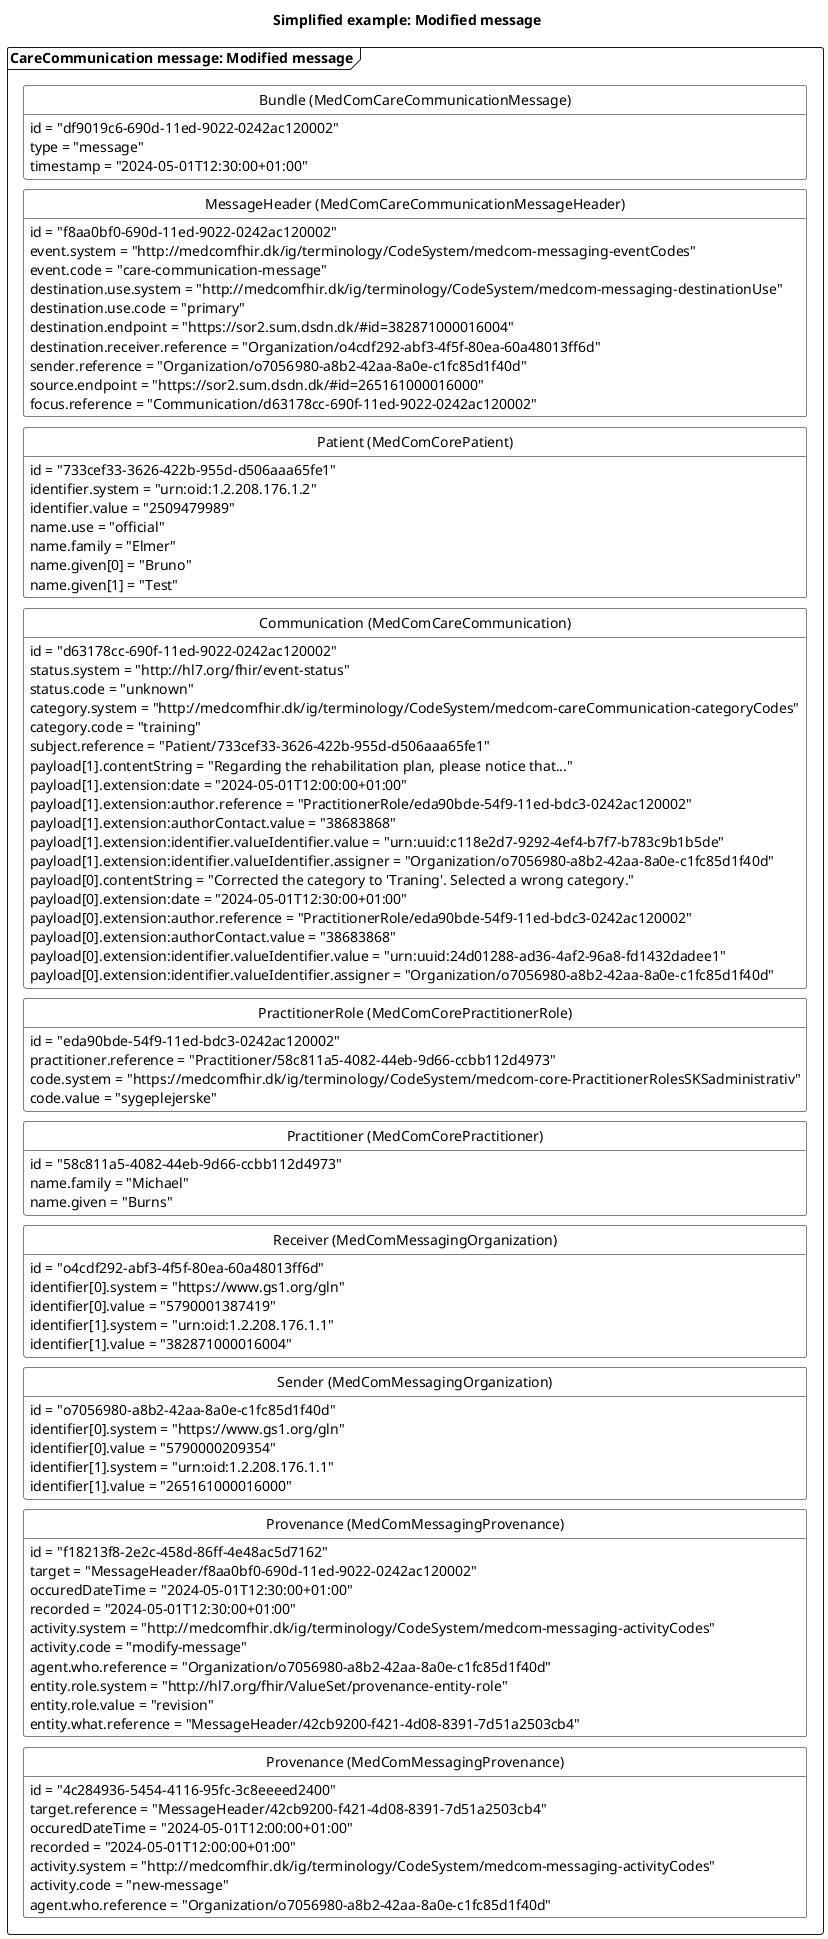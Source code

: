 @startuml CCmodifyMessage

'layout
skinparam class {
    BackgroundColor White
    BorderColor Black
    ArrowColor Black
  }
hide circle
hide empty members
skinparam SameClassWidth true
skinparam Ranksep 10


'title
title Simplified example: Modified message

'Message 1: modify message
package "CareCommunication message: Modified message" as modify <<Frame>>{
    class "Bundle (MedComCareCommunicationMessage)" as modifyB {
        id = "df9019c6-690d-11ed-9022-0242ac120002"
        type = "message"
        timestamp = "2024-05-01T12:30:00+01:00"
    }
    class "MessageHeader (MedComCareCommunicationMessageHeader)" as modifyMH{
        id = "f8aa0bf0-690d-11ed-9022-0242ac120002"
        event.system = "http://medcomfhir.dk/ig/terminology/CodeSystem/medcom-messaging-eventCodes"
        event.code = "care-communication-message"
        destination.use.system = "http://medcomfhir.dk/ig/terminology/CodeSystem/medcom-messaging-destinationUse"
        destination.use.code = "primary"
        destination.endpoint = "https://sor2.sum.dsdn.dk/#id=382871000016004"
        destination.receiver.reference = "Organization/o4cdf292-abf3-4f5f-80ea-60a48013ff6d"
        sender.reference = "Organization/o7056980-a8b2-42aa-8a0e-c1fc85d1f40d"
        source.endpoint = "https://sor2.sum.dsdn.dk/#id=265161000016000"
        focus.reference = "Communication/d63178cc-690f-11ed-9022-0242ac120002"
    }
    class "Patient (MedComCorePatient)" as modifyPT{
        id = "733cef33-3626-422b-955d-d506aaa65fe1"
        identifier.system = "urn:oid:1.2.208.176.1.2"
        identifier.value = "2509479989"
        name.use = "official"
        name.family = "Elmer"
        name.given[0] = "Bruno"
        name.given[1] = "Test"
    }
    class "Communication (MedComCareCommunication)" as newCom{
        id = "d63178cc-690f-11ed-9022-0242ac120002"
        status.system = "http://hl7.org/fhir/event-status" 
        status.code = "unknown"
        category.system = "http://medcomfhir.dk/ig/terminology/CodeSystem/medcom-careCommunication-categoryCodes"
        category.code = "training"
        subject.reference = "Patient/733cef33-3626-422b-955d-d506aaa65fe1"
        payload[1].contentString = "Regarding the rehabilitation plan, please notice that..."
        payload[1].extension:date = "2024-05-01T12:00:00+01:00"
        payload[1].extension:author.reference = "PractitionerRole/eda90bde-54f9-11ed-bdc3-0242ac120002"
        payload[1].extension:authorContact.value = "38683868"
        payload[1].extension:identifier.valueIdentifier.value = "urn:uuid:c118e2d7-9292-4ef4-b7f7-b783c9b1b5de"
        payload[1].extension:identifier.valueIdentifier.assigner = "Organization/o7056980-a8b2-42aa-8a0e-c1fc85d1f40d"
        payload[0].contentString = "Corrected the category to 'Traning'. Selected a wrong category."
        payload[0].extension:date = "2024-05-01T12:30:00+01:00"
        payload[0].extension:author.reference = "PractitionerRole/eda90bde-54f9-11ed-bdc3-0242ac120002"
        payload[0].extension:authorContact.value = "38683868"
        payload[0].extension:identifier.valueIdentifier.value = "urn:uuid:24d01288-ad36-4af2-96a8-fd1432dadee1"
        payload[0].extension:identifier.valueIdentifier.assigner = "Organization/o7056980-a8b2-42aa-8a0e-c1fc85d1f40d"
    }
    class "PractitionerRole (MedComCorePractitionerRole)" as modifyPracR{
        id = "eda90bde-54f9-11ed-bdc3-0242ac120002"
        practitioner.reference = "Practitioner/58c811a5-4082-44eb-9d66-ccbb112d4973"
        code.system = "https://medcomfhir.dk/ig/terminology/CodeSystem/medcom-core-PractitionerRolesSKSadministrativ"
        code.value = "sygeplejerske"
    }
    class "Practitioner (MedComCorePractitioner)" as modifyPrac{
        id = "58c811a5-4082-44eb-9d66-ccbb112d4973"
        name.family = "Michael"
        name.given = "Burns"
    }
    class "Receiver (MedComMessagingOrganization)" as modifyROrg{
        id = "o4cdf292-abf3-4f5f-80ea-60a48013ff6d"
        identifier[0].system = "https://www.gs1.org/gln"
        identifier[0].value = "5790001387419"
        identifier[1].system = "urn:oid:1.2.208.176.1.1"
        identifier[1].value = "382871000016004"
    }
    class "Sender (MedComMessagingOrganization)" as modifySOrg{
        id = "o7056980-a8b2-42aa-8a0e-c1fc85d1f40d"
        identifier[0].system = "https://www.gs1.org/gln"
        identifier[0].value = "5790000209354"
        identifier[1].system = "urn:oid:1.2.208.176.1.1"
        identifier[1].value = "265161000016000"
    }
    class "Provenance (MedComMessagingProvenance)" as modifyPRO{
        id = "f18213f8-2e2c-458d-86ff-4e48ac5d7162"
        target = "MessageHeader/f8aa0bf0-690d-11ed-9022-0242ac120002"
        occuredDateTime = "2024-05-01T12:30:00+01:00"
        recorded = "2024-05-01T12:30:00+01:00"
        activity.system = "http://medcomfhir.dk/ig/terminology/CodeSystem/medcom-messaging-activityCodes"
        activity.code = "modify-message"
        agent.who.reference = "Organization/o7056980-a8b2-42aa-8a0e-c1fc85d1f40d"
        entity.role.system = "http://hl7.org/fhir/ValueSet/provenance-entity-role"
        entity.role.value = "revision"
        entity.what.reference = "MessageHeader/42cb9200-f421-4d08-8391-7d51a2503cb4"
    }
    class "Provenance (MedComMessagingProvenance)" as newPRO{
        id = "4c284936-5454-4116-95fc-3c8eeeed2400"
        target.reference = "MessageHeader/42cb9200-f421-4d08-8391-7d51a2503cb4"
        occuredDateTime = "2024-05-01T12:00:00+01:00"
        recorded = "2024-05-01T12:00:00+01:00"
        activity.system = "http://medcomfhir.dk/ig/terminology/CodeSystem/medcom-messaging-activityCodes"
        activity.code = "new-message"
        agent.who.reference = "Organization/o7056980-a8b2-42aa-8a0e-c1fc85d1f40d"
    }

modifyB -[hidden]- modifyMH
modifyMH -[hidden]-modifyPT
modifyPT-[hidden]-newCom
newCom-[hidden]-modifyPracR
modifyPracR-[hidden]-modifyPrac
modifyPrac-[hidden]-modifyROrg
modifyROrg-[hidden]- modifySOrg
modifySOrg-[hidden]-modifyPRO
modifyPRO-[hidden]-newPRO


@enduml
